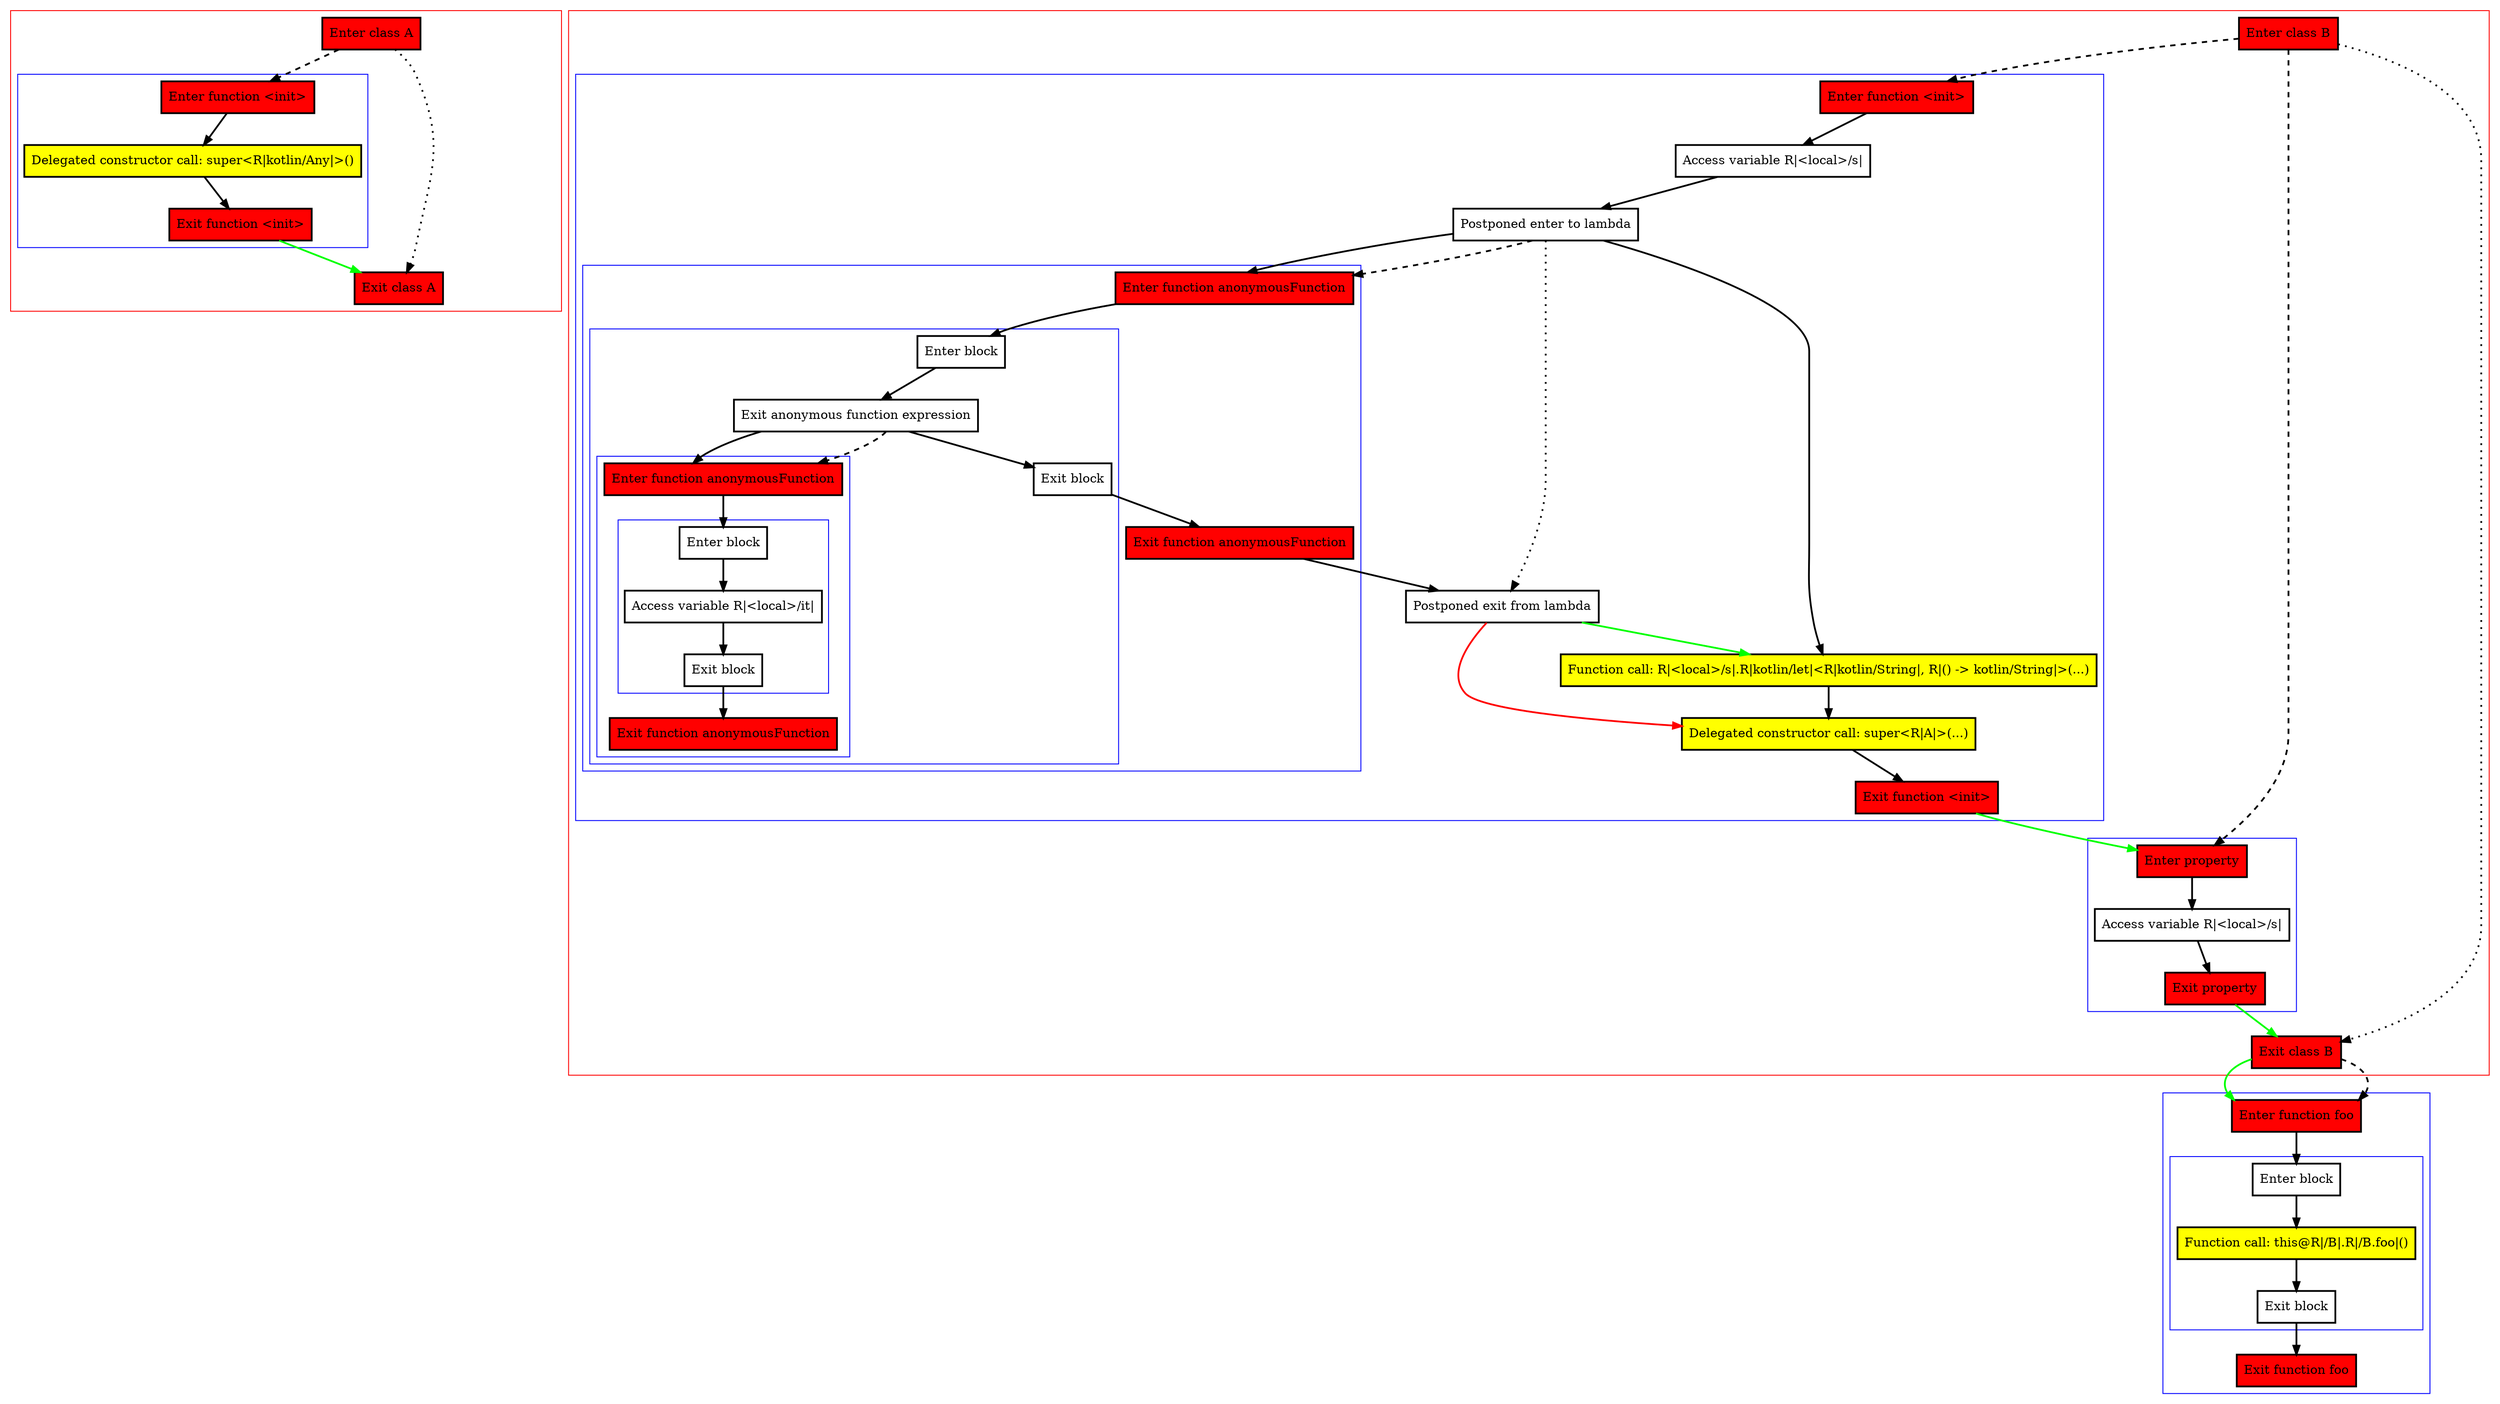 digraph postponedLambdaInConstructor_kt {
    graph [nodesep=3]
    node [shape=box penwidth=2]
    edge [penwidth=2]

    subgraph cluster_0 {
        color=red
        0 [label="Enter class A" style="filled" fillcolor=red];
        subgraph cluster_1 {
            color=blue
            1 [label="Enter function <init>" style="filled" fillcolor=red];
            2 [label="Delegated constructor call: super<R|kotlin/Any|>()" style="filled" fillcolor=yellow];
            3 [label="Exit function <init>" style="filled" fillcolor=red];
        }
        4 [label="Exit class A" style="filled" fillcolor=red];
    }
    0 -> {4} [style=dotted];
    0 -> {1} [style=dashed];
    1 -> {2};
    2 -> {3};
    3 -> {4} [color=green];

    subgraph cluster_2 {
        color=red
        5 [label="Enter class B" style="filled" fillcolor=red];
        subgraph cluster_3 {
            color=blue
            6 [label="Enter function <init>" style="filled" fillcolor=red];
            7 [label="Access variable R|<local>/s|"];
            8 [label="Postponed enter to lambda"];
            subgraph cluster_4 {
                color=blue
                9 [label="Enter function anonymousFunction" style="filled" fillcolor=red];
                subgraph cluster_5 {
                    color=blue
                    10 [label="Enter block"];
                    11 [label="Exit anonymous function expression"];
                    subgraph cluster_6 {
                        color=blue
                        12 [label="Enter function anonymousFunction" style="filled" fillcolor=red];
                        subgraph cluster_7 {
                            color=blue
                            13 [label="Enter block"];
                            14 [label="Access variable R|<local>/it|"];
                            15 [label="Exit block"];
                        }
                        16 [label="Exit function anonymousFunction" style="filled" fillcolor=red];
                    }
                    17 [label="Exit block"];
                }
                18 [label="Exit function anonymousFunction" style="filled" fillcolor=red];
            }
            19 [label="Postponed exit from lambda"];
            20 [label="Function call: R|<local>/s|.R|kotlin/let|<R|kotlin/String|, R|() -> kotlin/String|>(...)" style="filled" fillcolor=yellow];
            21 [label="Delegated constructor call: super<R|A|>(...)" style="filled" fillcolor=yellow];
            22 [label="Exit function <init>" style="filled" fillcolor=red];
        }
        subgraph cluster_8 {
            color=blue
            23 [label="Enter property" style="filled" fillcolor=red];
            24 [label="Access variable R|<local>/s|"];
            25 [label="Exit property" style="filled" fillcolor=red];
        }
        26 [label="Exit class B" style="filled" fillcolor=red];
    }
    subgraph cluster_9 {
        color=blue
        27 [label="Enter function foo" style="filled" fillcolor=red];
        subgraph cluster_10 {
            color=blue
            28 [label="Enter block"];
            29 [label="Function call: this@R|/B|.R|/B.foo|()" style="filled" fillcolor=yellow];
            30 [label="Exit block"];
        }
        31 [label="Exit function foo" style="filled" fillcolor=red];
    }
    5 -> {26} [style=dotted];
    5 -> {6 23} [style=dashed];
    6 -> {7};
    7 -> {8};
    8 -> {9 20};
    8 -> {19} [style=dotted];
    8 -> {9} [style=dashed];
    9 -> {10};
    10 -> {11};
    11 -> {12 17};
    11 -> {12} [style=dashed];
    12 -> {13};
    13 -> {14};
    14 -> {15};
    15 -> {16};
    17 -> {18};
    18 -> {19};
    19 -> {20} [color=green];
    19 -> {21} [color=red];
    20 -> {21};
    21 -> {22};
    22 -> {23} [color=green];
    23 -> {24};
    24 -> {25};
    25 -> {26} [color=green];
    26 -> {27} [color=green];
    26 -> {27} [style=dashed];
    27 -> {28};
    28 -> {29};
    29 -> {30};
    30 -> {31};

}
